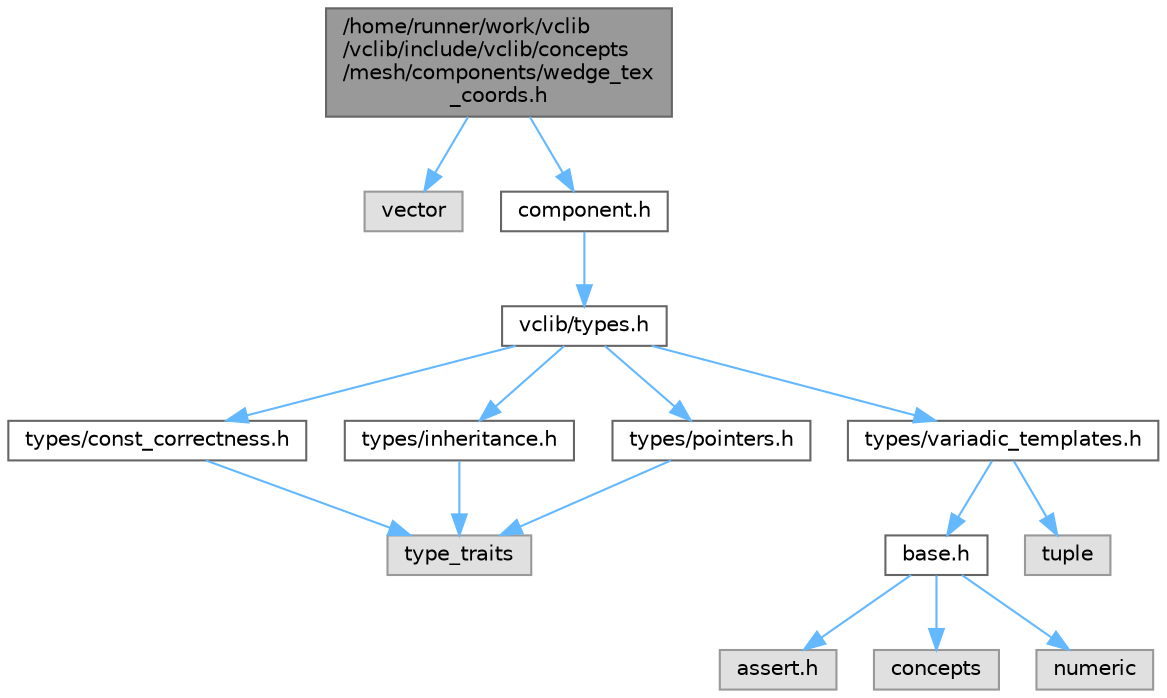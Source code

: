 digraph "/home/runner/work/vclib/vclib/include/vclib/concepts/mesh/components/wedge_tex_coords.h"
{
 // LATEX_PDF_SIZE
  bgcolor="transparent";
  edge [fontname=Helvetica,fontsize=10,labelfontname=Helvetica,labelfontsize=10];
  node [fontname=Helvetica,fontsize=10,shape=box,height=0.2,width=0.4];
  Node1 [label="/home/runner/work/vclib\l/vclib/include/vclib/concepts\l/mesh/components/wedge_tex\l_coords.h",height=0.2,width=0.4,color="gray40", fillcolor="grey60", style="filled", fontcolor="black",tooltip=" "];
  Node1 -> Node2 [color="steelblue1",style="solid"];
  Node2 [label="vector",height=0.2,width=0.4,color="grey60", fillcolor="#E0E0E0", style="filled",tooltip=" "];
  Node1 -> Node3 [color="steelblue1",style="solid"];
  Node3 [label="component.h",height=0.2,width=0.4,color="grey40", fillcolor="white", style="filled",URL="$component_8h.html",tooltip=" "];
  Node3 -> Node4 [color="steelblue1",style="solid"];
  Node4 [label="vclib/types.h",height=0.2,width=0.4,color="grey40", fillcolor="white", style="filled",URL="$types_8h.html",tooltip=" "];
  Node4 -> Node5 [color="steelblue1",style="solid"];
  Node5 [label="types/const_correctness.h",height=0.2,width=0.4,color="grey40", fillcolor="white", style="filled",URL="$types_2const__correctness_8h.html",tooltip=" "];
  Node5 -> Node6 [color="steelblue1",style="solid"];
  Node6 [label="type_traits",height=0.2,width=0.4,color="grey60", fillcolor="#E0E0E0", style="filled",tooltip=" "];
  Node4 -> Node7 [color="steelblue1",style="solid"];
  Node7 [label="types/inheritance.h",height=0.2,width=0.4,color="grey40", fillcolor="white", style="filled",URL="$inheritance_8h.html",tooltip=" "];
  Node7 -> Node6 [color="steelblue1",style="solid"];
  Node4 -> Node8 [color="steelblue1",style="solid"];
  Node8 [label="types/pointers.h",height=0.2,width=0.4,color="grey40", fillcolor="white", style="filled",URL="$types_2pointers_8h.html",tooltip=" "];
  Node8 -> Node6 [color="steelblue1",style="solid"];
  Node4 -> Node9 [color="steelblue1",style="solid"];
  Node9 [label="types/variadic_templates.h",height=0.2,width=0.4,color="grey40", fillcolor="white", style="filled",URL="$variadic__templates_8h.html",tooltip=" "];
  Node9 -> Node10 [color="steelblue1",style="solid"];
  Node10 [label="base.h",height=0.2,width=0.4,color="grey40", fillcolor="white", style="filled",URL="$types_2base_8h.html",tooltip=" "];
  Node10 -> Node11 [color="steelblue1",style="solid"];
  Node11 [label="assert.h",height=0.2,width=0.4,color="grey60", fillcolor="#E0E0E0", style="filled",tooltip=" "];
  Node10 -> Node12 [color="steelblue1",style="solid"];
  Node12 [label="concepts",height=0.2,width=0.4,color="grey60", fillcolor="#E0E0E0", style="filled",tooltip=" "];
  Node10 -> Node13 [color="steelblue1",style="solid"];
  Node13 [label="numeric",height=0.2,width=0.4,color="grey60", fillcolor="#E0E0E0", style="filled",tooltip=" "];
  Node9 -> Node14 [color="steelblue1",style="solid"];
  Node14 [label="tuple",height=0.2,width=0.4,color="grey60", fillcolor="#E0E0E0", style="filled",tooltip=" "];
}

